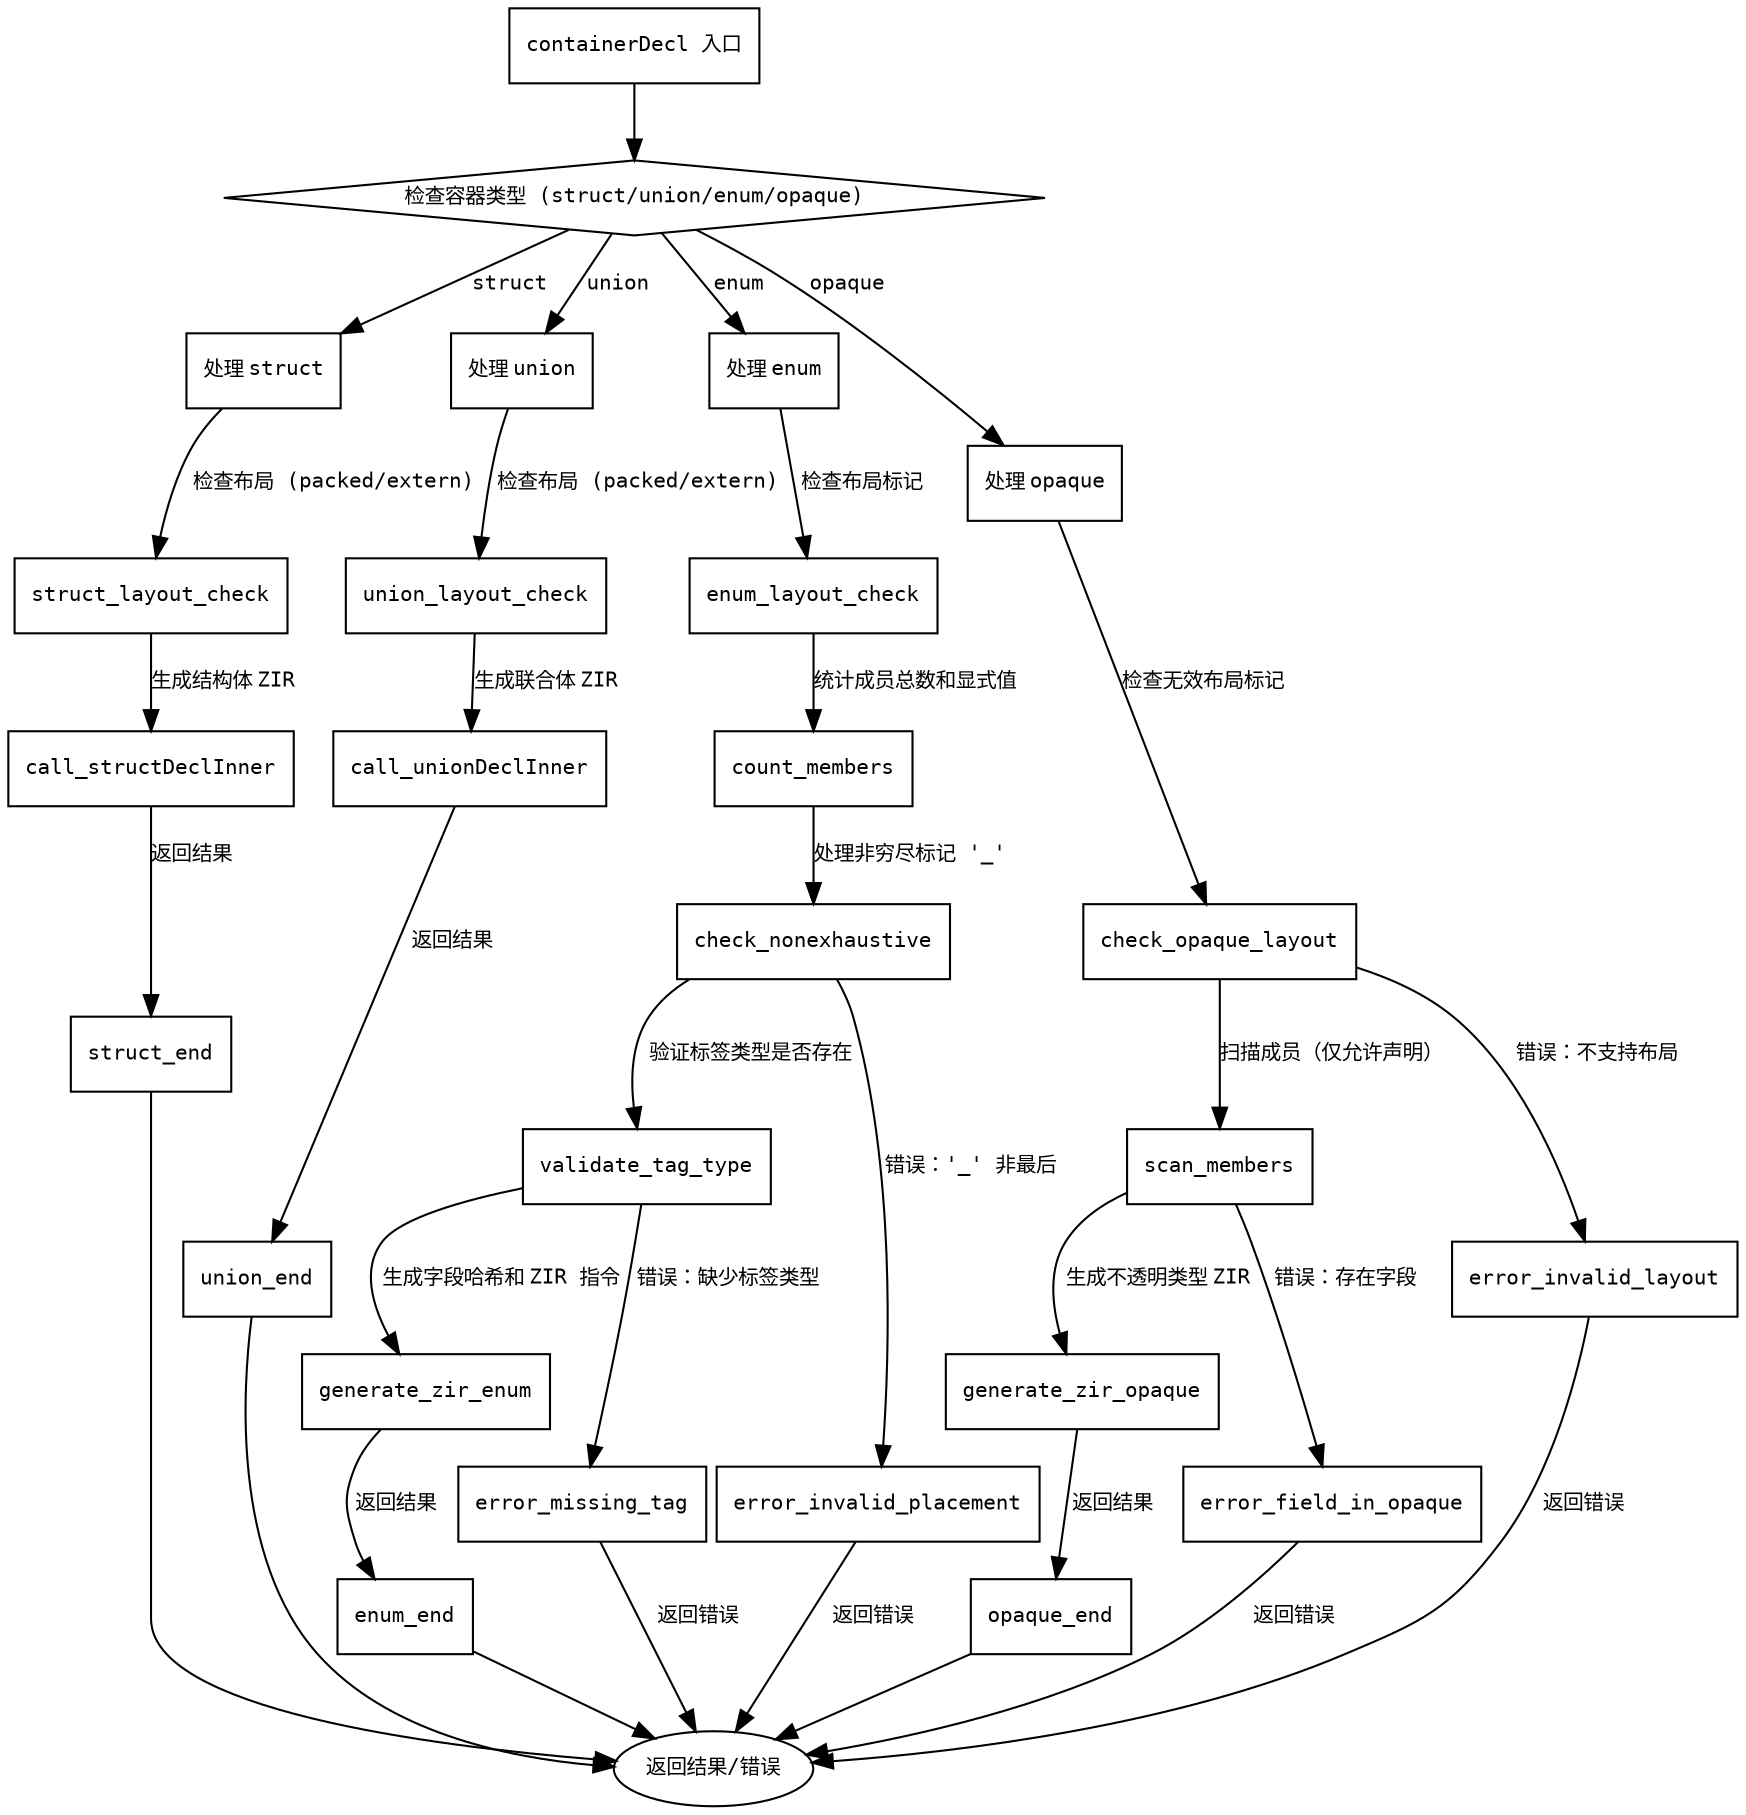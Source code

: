 
digraph flowchart {
    node [shape=rectangle, fontname="Courier", fontsize=10];
    edge [fontname="Courier", fontsize=10];

    start [label="containerDecl 入口"];
    check_container_type [label="检查容器类型 (struct/union/enum/opaque)", shape=diamond];
    handle_struct [label="处理 struct"];
    handle_union [label="处理 union"];
    handle_enum [label="处理 enum"];
    handle_opaque [label="处理 opaque"];
    end [label="返回结果/错误", shape=ellipse];

    // 主流程分支
    start -> check_container_type;
    check_container_type -> handle_struct [label="struct"];
    check_container_type -> handle_union [label="union"];
    check_container_type -> handle_enum [label="enum"];
    check_container_type -> handle_opaque [label="opaque"];

    // struct 分支
    handle_struct -> struct_layout_check [label="检查布局 (packed/extern)"];
    struct_layout_check -> call_structDeclInner [label="生成结构体 ZIR"];
    call_structDeclInner -> struct_end [label="返回结果"];
    struct_end -> end;

    // union 分支
    handle_union -> union_layout_check [label="检查布局 (packed/extern)"];
    union_layout_check -> call_unionDeclInner [label="生成联合体 ZIR"];
    call_unionDeclInner -> union_end [label="返回结果"];
    union_end -> end;

    // enum 分支
    handle_enum -> enum_layout_check [label="检查布局标记"];
    enum_layout_check -> count_members [label="统计成员总数和显式值"];
    count_members -> check_nonexhaustive [label="处理非穷尽标记 '_'"];
    check_nonexhaustive -> validate_tag_type [label="验证标签类型是否存在"];
    validate_tag_type -> generate_zir_enum [label="生成字段哈希和 ZIR 指令"];
    generate_zir_enum -> enum_end [label="返回结果"];
    validate_tag_type -> error_missing_tag [label="错误：缺少标签类型"];
    check_nonexhaustive -> error_invalid_placement [label="错误：'_' 非最后"];
    enum_end -> end;

    // opaque 分支
    handle_opaque -> check_opaque_layout [label="检查无效布局标记"];
    check_opaque_layout -> scan_members [label="扫描成员（仅允许声明）"];
    scan_members -> generate_zir_opaque [label="生成不透明类型 ZIR"];
    generate_zir_opaque -> opaque_end [label="返回结果"];
    check_opaque_layout -> error_invalid_layout [label="错误：不支持布局"];
    scan_members -> error_field_in_opaque [label="错误：存在字段"];
    opaque_end -> end;

    // 错误路径统一指向结束
    error_missing_tag -> end [label="返回错误"];
    error_invalid_placement -> end [label="返回错误"];
    error_invalid_layout -> end [label="返回错误"];
    error_field_in_opaque -> end [label="返回错误"];
}
